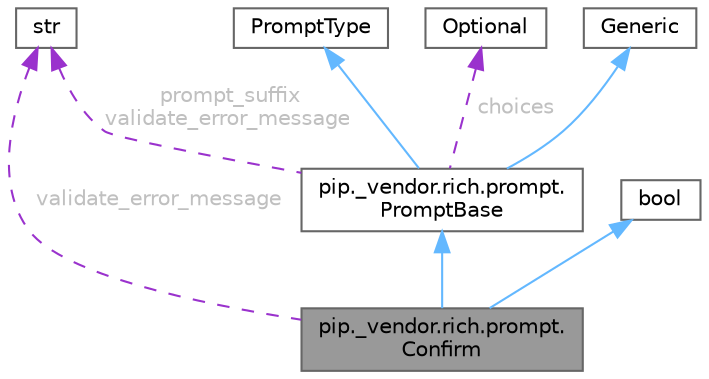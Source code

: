 digraph "pip._vendor.rich.prompt.Confirm"
{
 // LATEX_PDF_SIZE
  bgcolor="transparent";
  edge [fontname=Helvetica,fontsize=10,labelfontname=Helvetica,labelfontsize=10];
  node [fontname=Helvetica,fontsize=10,shape=box,height=0.2,width=0.4];
  Node1 [id="Node000001",label="pip._vendor.rich.prompt.\lConfirm",height=0.2,width=0.4,color="gray40", fillcolor="grey60", style="filled", fontcolor="black",tooltip=" "];
  Node2 -> Node1 [id="edge8_Node000001_Node000002",dir="back",color="steelblue1",style="solid",tooltip=" "];
  Node2 [id="Node000002",label="pip._vendor.rich.prompt.\lPromptBase",height=0.2,width=0.4,color="gray40", fillcolor="white", style="filled",URL="$classpip_1_1__vendor_1_1rich_1_1prompt_1_1PromptBase.html",tooltip=" "];
  Node3 -> Node2 [id="edge9_Node000002_Node000003",dir="back",color="steelblue1",style="solid",tooltip=" "];
  Node3 [id="Node000003",label="Generic",height=0.2,width=0.4,color="gray40", fillcolor="white", style="filled",tooltip=" "];
  Node4 -> Node2 [id="edge10_Node000002_Node000004",dir="back",color="steelblue1",style="solid",tooltip=" "];
  Node4 [id="Node000004",label="PromptType",height=0.2,width=0.4,color="gray40", fillcolor="white", style="filled",tooltip=" "];
  Node5 -> Node2 [id="edge11_Node000002_Node000005",dir="back",color="darkorchid3",style="dashed",tooltip=" ",label=" prompt_suffix\nvalidate_error_message",fontcolor="grey" ];
  Node5 [id="Node000005",label="str",height=0.2,width=0.4,color="gray40", fillcolor="white", style="filled",tooltip=" "];
  Node6 -> Node2 [id="edge12_Node000002_Node000006",dir="back",color="darkorchid3",style="dashed",tooltip=" ",label=" choices",fontcolor="grey" ];
  Node6 [id="Node000006",label="Optional",height=0.2,width=0.4,color="gray40", fillcolor="white", style="filled",tooltip=" "];
  Node7 -> Node1 [id="edge13_Node000001_Node000007",dir="back",color="steelblue1",style="solid",tooltip=" "];
  Node7 [id="Node000007",label="bool",height=0.2,width=0.4,color="gray40", fillcolor="white", style="filled",tooltip=" "];
  Node5 -> Node1 [id="edge14_Node000001_Node000005",dir="back",color="darkorchid3",style="dashed",tooltip=" ",label=" validate_error_message",fontcolor="grey" ];
}
